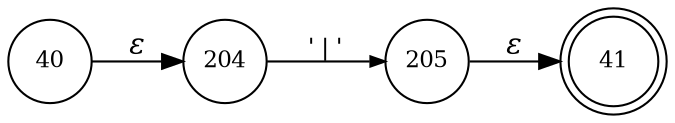 digraph ATN {
rankdir=LR;
s41[fontsize=11, label="41", shape=doublecircle, fixedsize=true, width=.6];
s40[fontsize=11,label="40", shape=circle, fixedsize=true, width=.55, peripheries=1];
s204[fontsize=11,label="204", shape=circle, fixedsize=true, width=.55, peripheries=1];
s205[fontsize=11,label="205", shape=circle, fixedsize=true, width=.55, peripheries=1];
s40 -> s204 [fontname="Times-Italic", label="&epsilon;"];
s204 -> s205 [fontsize=11, fontname="Courier", arrowsize=.7, label = "'|'", arrowhead = normal];
s205 -> s41 [fontname="Times-Italic", label="&epsilon;"];
}